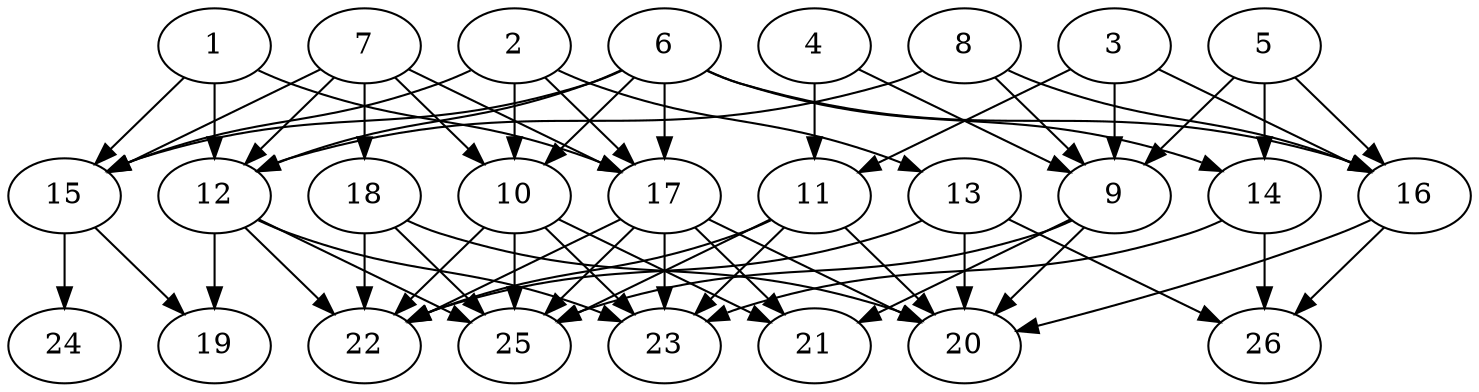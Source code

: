// DAG (tier=2-normal, mode=data, n=26, ccr=0.443, fat=0.667, density=0.597, regular=0.459, jump=0.130, mindata=2097152, maxdata=16777216)
// DAG automatically generated by daggen at Sun Aug 24 16:33:34 2025
// /home/ermia/Project/Environments/daggen/bin/daggen --dot --ccr 0.443 --fat 0.667 --regular 0.459 --density 0.597 --jump 0.130 --mindata 2097152 --maxdata 16777216 -n 26 
digraph G {
  1 [size="980080824450635", alpha="0.10", expect_size="490040412225317"]
  1 -> 12 [size ="35632466362368"]
  1 -> 15 [size ="35632466362368"]
  1 -> 17 [size ="35632466362368"]
  2 [size="1577020903277683802112", alpha="0.14", expect_size="788510451638841901056"]
  2 -> 10 [size ="1083881042214912"]
  2 -> 13 [size ="1083881042214912"]
  2 -> 15 [size ="1083881042214912"]
  2 -> 17 [size ="1083881042214912"]
  3 [size="172860820072431616000", alpha="0.02", expect_size="86430410036215808000"]
  3 -> 9 [size ="248249109708800"]
  3 -> 11 [size ="248249109708800"]
  3 -> 16 [size ="248249109708800"]
  4 [size="1986322540128188", alpha="0.20", expect_size="993161270064094"]
  4 -> 9 [size ="131945723854848"]
  4 -> 11 [size ="131945723854848"]
  5 [size="95911556078670976", alpha="0.01", expect_size="47955778039335488"]
  5 -> 9 [size ="1726440252899328"]
  5 -> 14 [size ="1726440252899328"]
  5 -> 16 [size ="1726440252899328"]
  6 [size="2509069195455496192000", alpha="0.17", expect_size="1254534597727748096000"]
  6 -> 10 [size ="1477174309683200"]
  6 -> 12 [size ="1477174309683200"]
  6 -> 14 [size ="1477174309683200"]
  6 -> 15 [size ="1477174309683200"]
  6 -> 16 [size ="1477174309683200"]
  6 -> 17 [size ="1477174309683200"]
  7 [size="28112247218672368", alpha="0.15", expect_size="14056123609336184"]
  7 -> 10 [size ="1164271354380288"]
  7 -> 12 [size ="1164271354380288"]
  7 -> 15 [size ="1164271354380288"]
  7 -> 17 [size ="1164271354380288"]
  7 -> 18 [size ="1164271354380288"]
  8 [size="3075081653403961524224", alpha="0.17", expect_size="1537540826701980762112"]
  8 -> 9 [size ="1691717161975808"]
  8 -> 12 [size ="1691717161975808"]
  8 -> 16 [size ="1691717161975808"]
  9 [size="890435188795444608", alpha="0.02", expect_size="445217594397722304"]
  9 -> 20 [size ="643280815521792"]
  9 -> 21 [size ="643280815521792"]
  9 -> 25 [size ="643280815521792"]
  10 [size="636777266978149504", alpha="0.18", expect_size="318388633489074752"]
  10 -> 21 [size ="1066217880158208"]
  10 -> 22 [size ="1066217880158208"]
  10 -> 23 [size ="1066217880158208"]
  10 -> 25 [size ="1066217880158208"]
  11 [size="65080358667988896", alpha="0.18", expect_size="32540179333994448"]
  11 -> 20 [size ="1402882481979392"]
  11 -> 22 [size ="1402882481979392"]
  11 -> 23 [size ="1402882481979392"]
  11 -> 25 [size ="1402882481979392"]
  12 [size="2749497939849939779584", alpha="0.13", expect_size="1374748969924969889792"]
  12 -> 19 [size ="1570093754482688"]
  12 -> 22 [size ="1570093754482688"]
  12 -> 23 [size ="1570093754482688"]
  12 -> 25 [size ="1570093754482688"]
  13 [size="2861933192938520576000", alpha="0.12", expect_size="1430966596469260288000"]
  13 -> 20 [size ="1612611112140800"]
  13 -> 22 [size ="1612611112140800"]
  13 -> 26 [size ="1612611112140800"]
  14 [size="3577258456186331136", alpha="0.12", expect_size="1788629228093165568"]
  14 -> 23 [size ="2024474987724800"]
  14 -> 26 [size ="2024474987724800"]
  15 [size="3784992464427388928", alpha="0.13", expect_size="1892496232213694464"]
  15 -> 19 [size ="1548592141565952"]
  15 -> 24 [size ="1548592141565952"]
  16 [size="3551168096687123070976", alpha="0.07", expect_size="1775584048343561535488"]
  16 -> 20 [size ="1862104889950208"]
  16 -> 26 [size ="1862104889950208"]
  17 [size="308988916859533376", alpha="0.15", expect_size="154494458429766688"]
  17 -> 20 [size ="125765232361472"]
  17 -> 21 [size ="125765232361472"]
  17 -> 22 [size ="125765232361472"]
  17 -> 23 [size ="125765232361472"]
  17 -> 25 [size ="125765232361472"]
  18 [size="4042755019921562796032", alpha="0.14", expect_size="2021377509960781398016"]
  18 -> 20 [size ="2030212996923392"]
  18 -> 22 [size ="2030212996923392"]
  18 -> 25 [size ="2030212996923392"]
  19 [size="4504446304100441653248", alpha="0.16", expect_size="2252223152050220826624"]
  20 [size="1357119156968616886272", alpha="0.09", expect_size="678559578484308443136"]
  21 [size="39584015518041312", alpha="0.19", expect_size="19792007759020656"]
  22 [size="2026489895288137842688", alpha="0.10", expect_size="1013244947644068921344"]
  23 [size="16354868780707482", alpha="0.03", expect_size="8177434390353741"]
  24 [size="1680771769950162386944", alpha="0.16", expect_size="840385884975081193472"]
  25 [size="2361307685692574208", alpha="0.10", expect_size="1180653842846287104"]
  26 [size="6621007738378618", alpha="0.06", expect_size="3310503869189309"]
}